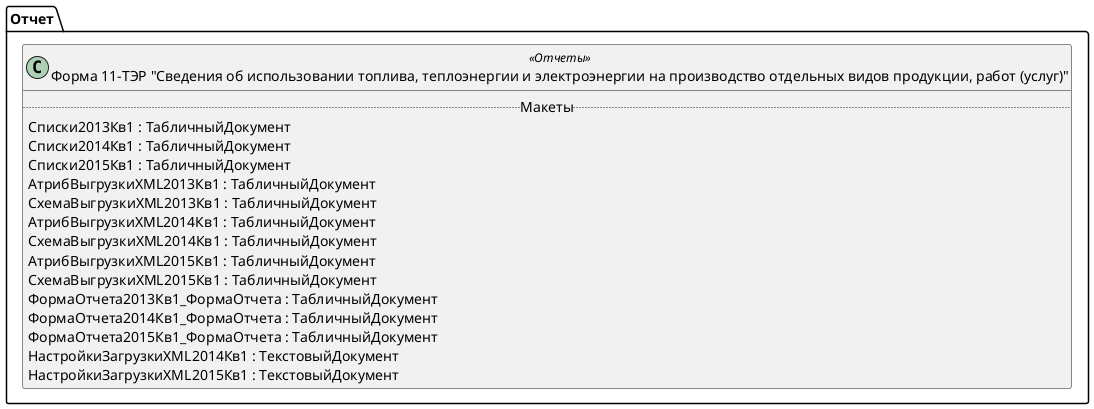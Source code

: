 ﻿@startuml РегламентированныйОтчетСтатистикаФорма11ТЭР
'!include templates.wsd
'..\include templates.wsd
class Отчет.РегламентированныйОтчетСтатистикаФорма11ТЭР as "Форма 11-ТЭР "Сведения об использовании топлива, теплоэнергии и электроэнергии на производство отдельных видов продукции, работ (услуг)"" <<Отчеты>>
{
..Макеты..
Списки2013Кв1 : ТабличныйДокумент
Списки2014Кв1 : ТабличныйДокумент
Списки2015Кв1 : ТабличныйДокумент
АтрибВыгрузкиXML2013Кв1 : ТабличныйДокумент
СхемаВыгрузкиXML2013Кв1 : ТабличныйДокумент
АтрибВыгрузкиXML2014Кв1 : ТабличныйДокумент
СхемаВыгрузкиXML2014Кв1 : ТабличныйДокумент
АтрибВыгрузкиXML2015Кв1 : ТабличныйДокумент
СхемаВыгрузкиXML2015Кв1 : ТабличныйДокумент
ФормаОтчета2013Кв1_ФормаОтчета : ТабличныйДокумент
ФормаОтчета2014Кв1_ФормаОтчета : ТабличныйДокумент
ФормаОтчета2015Кв1_ФормаОтчета : ТабличныйДокумент
НастройкиЗагрузкиXML2014Кв1 : ТекстовыйДокумент
НастройкиЗагрузкиXML2015Кв1 : ТекстовыйДокумент
}
@enduml
